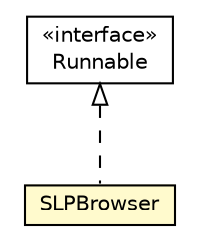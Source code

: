 #!/usr/local/bin/dot
#
# Class diagram 
# Generated by UMLGraph version R5_6-24-gf6e263 (http://www.umlgraph.org/)
#

digraph G {
	edge [fontname="Helvetica",fontsize=10,labelfontname="Helvetica",labelfontsize=10];
	node [fontname="Helvetica",fontsize=10,shape=plaintext];
	nodesep=0.25;
	ranksep=0.5;
	// org.universAAL.middleware.connectors.discovery.slp.SLPBrowser
	c316909 [label=<<table title="org.universAAL.middleware.connectors.discovery.slp.SLPBrowser" border="0" cellborder="1" cellspacing="0" cellpadding="2" port="p" bgcolor="lemonChiffon" href="./SLPBrowser.html">
		<tr><td><table border="0" cellspacing="0" cellpadding="1">
<tr><td align="center" balign="center"> SLPBrowser </td></tr>
		</table></td></tr>
		</table>>, URL="./SLPBrowser.html", fontname="Helvetica", fontcolor="black", fontsize=10.0];
	//org.universAAL.middleware.connectors.discovery.slp.SLPBrowser implements java.lang.Runnable
	c317201:p -> c316909:p [dir=back,arrowtail=empty,style=dashed];
	// java.lang.Runnable
	c317201 [label=<<table title="java.lang.Runnable" border="0" cellborder="1" cellspacing="0" cellpadding="2" port="p" href="http://java.sun.com/j2se/1.4.2/docs/api/java/lang/Runnable.html">
		<tr><td><table border="0" cellspacing="0" cellpadding="1">
<tr><td align="center" balign="center"> &#171;interface&#187; </td></tr>
<tr><td align="center" balign="center"> Runnable </td></tr>
		</table></td></tr>
		</table>>, URL="http://java.sun.com/j2se/1.4.2/docs/api/java/lang/Runnable.html", fontname="Helvetica", fontcolor="black", fontsize=10.0];
}

